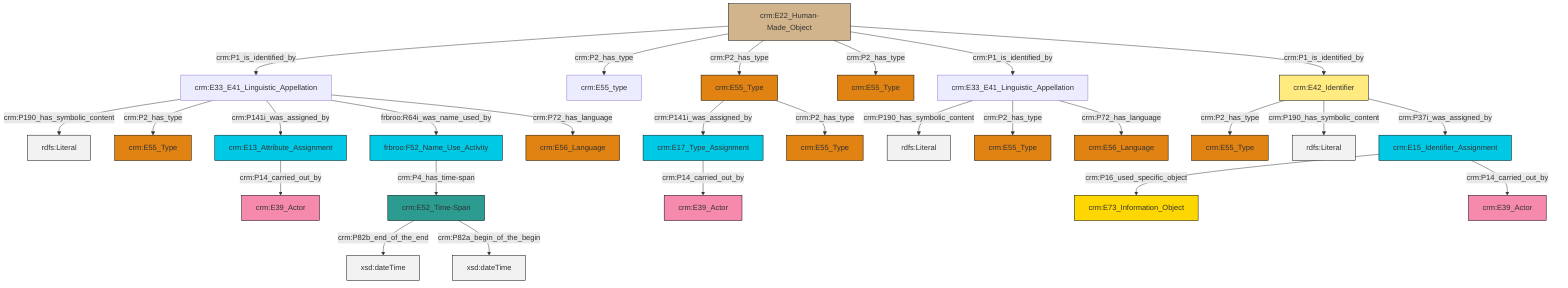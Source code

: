 graph TD
classDef Literal fill:#f2f2f2,stroke:#000000;
classDef CRM_Entity fill:#FFFFFF,stroke:#000000;
classDef Temporal_Entity fill:#00C9E6, stroke:#000000;
classDef Type fill:#E18312, stroke:#000000;
classDef Time-Span fill:#2C9C91, stroke:#000000;
classDef Appellation fill:#FFEB7F, stroke:#000000;
classDef Place fill:#008836, stroke:#000000;
classDef Persistent_Item fill:#B266B2, stroke:#000000;
classDef Conceptual_Object fill:#FFD700, stroke:#000000;
classDef Physical_Thing fill:#D2B48C, stroke:#000000;
classDef Actor fill:#f58aad, stroke:#000000;
classDef PC_Classes fill:#4ce600, stroke:#000000;
classDef Multi fill:#cccccc,stroke:#000000;

0["crm:E33_E41_Linguistic_Appellation"]:::Default -->|crm:P190_has_symbolic_content| 1[rdfs:Literal]:::Literal
2["crm:E33_E41_Linguistic_Appellation"]:::Default -->|crm:P190_has_symbolic_content| 3[rdfs:Literal]:::Literal
4["crm:E17_Type_Assignment"]:::Temporal_Entity -->|crm:P14_carried_out_by| 5["crm:E39_Actor"]:::Actor
2["crm:E33_E41_Linguistic_Appellation"]:::Default -->|crm:P2_has_type| 6["crm:E55_Type"]:::Type
9["crm:E52_Time-Span"]:::Time-Span -->|crm:P82b_end_of_the_end| 10[xsd:dateTime]:::Literal
15["crm:E22_Human-Made_Object"]:::Physical_Thing -->|crm:P1_is_identified_by| 2["crm:E33_E41_Linguistic_Appellation"]:::Default
16["crm:E55_Type"]:::Type -->|crm:P141i_was_assigned_by| 4["crm:E17_Type_Assignment"]:::Temporal_Entity
16["crm:E55_Type"]:::Type -->|crm:P2_has_type| 17["crm:E55_Type"]:::Type
0["crm:E33_E41_Linguistic_Appellation"]:::Default -->|crm:P2_has_type| 19["crm:E55_Type"]:::Type
2["crm:E33_E41_Linguistic_Appellation"]:::Default -->|crm:P141i_was_assigned_by| 21["crm:E13_Attribute_Assignment"]:::Temporal_Entity
15["crm:E22_Human-Made_Object"]:::Physical_Thing -->|crm:P2_has_type| 22["crm:E55_type"]:::Default
23["crm:E15_Identifier_Assignment"]:::Temporal_Entity -->|crm:P16_used_specific_object| 24["crm:E73_Information_Object"]:::Conceptual_Object
0["crm:E33_E41_Linguistic_Appellation"]:::Default -->|crm:P72_has_language| 26["crm:E56_Language"]:::Type
15["crm:E22_Human-Made_Object"]:::Physical_Thing -->|crm:P2_has_type| 16["crm:E55_Type"]:::Type
2["crm:E33_E41_Linguistic_Appellation"]:::Default -->|frbroo:R64i_was_name_used_by| 13["frbroo:F52_Name_Use_Activity"]:::Temporal_Entity
28["crm:E42_Identifier"]:::Appellation -->|crm:P2_has_type| 11["crm:E55_Type"]:::Type
9["crm:E52_Time-Span"]:::Time-Span -->|crm:P82a_begin_of_the_begin| 32[xsd:dateTime]:::Literal
28["crm:E42_Identifier"]:::Appellation -->|crm:P190_has_symbolic_content| 34[rdfs:Literal]:::Literal
15["crm:E22_Human-Made_Object"]:::Physical_Thing -->|crm:P2_has_type| 7["crm:E55_Type"]:::Type
21["crm:E13_Attribute_Assignment"]:::Temporal_Entity -->|crm:P14_carried_out_by| 39["crm:E39_Actor"]:::Actor
13["frbroo:F52_Name_Use_Activity"]:::Temporal_Entity -->|crm:P4_has_time-span| 9["crm:E52_Time-Span"]:::Time-Span
23["crm:E15_Identifier_Assignment"]:::Temporal_Entity -->|crm:P14_carried_out_by| 29["crm:E39_Actor"]:::Actor
2["crm:E33_E41_Linguistic_Appellation"]:::Default -->|crm:P72_has_language| 40["crm:E56_Language"]:::Type
15["crm:E22_Human-Made_Object"]:::Physical_Thing -->|crm:P1_is_identified_by| 0["crm:E33_E41_Linguistic_Appellation"]:::Default
15["crm:E22_Human-Made_Object"]:::Physical_Thing -->|crm:P1_is_identified_by| 28["crm:E42_Identifier"]:::Appellation
28["crm:E42_Identifier"]:::Appellation -->|crm:P37i_was_assigned_by| 23["crm:E15_Identifier_Assignment"]:::Temporal_Entity